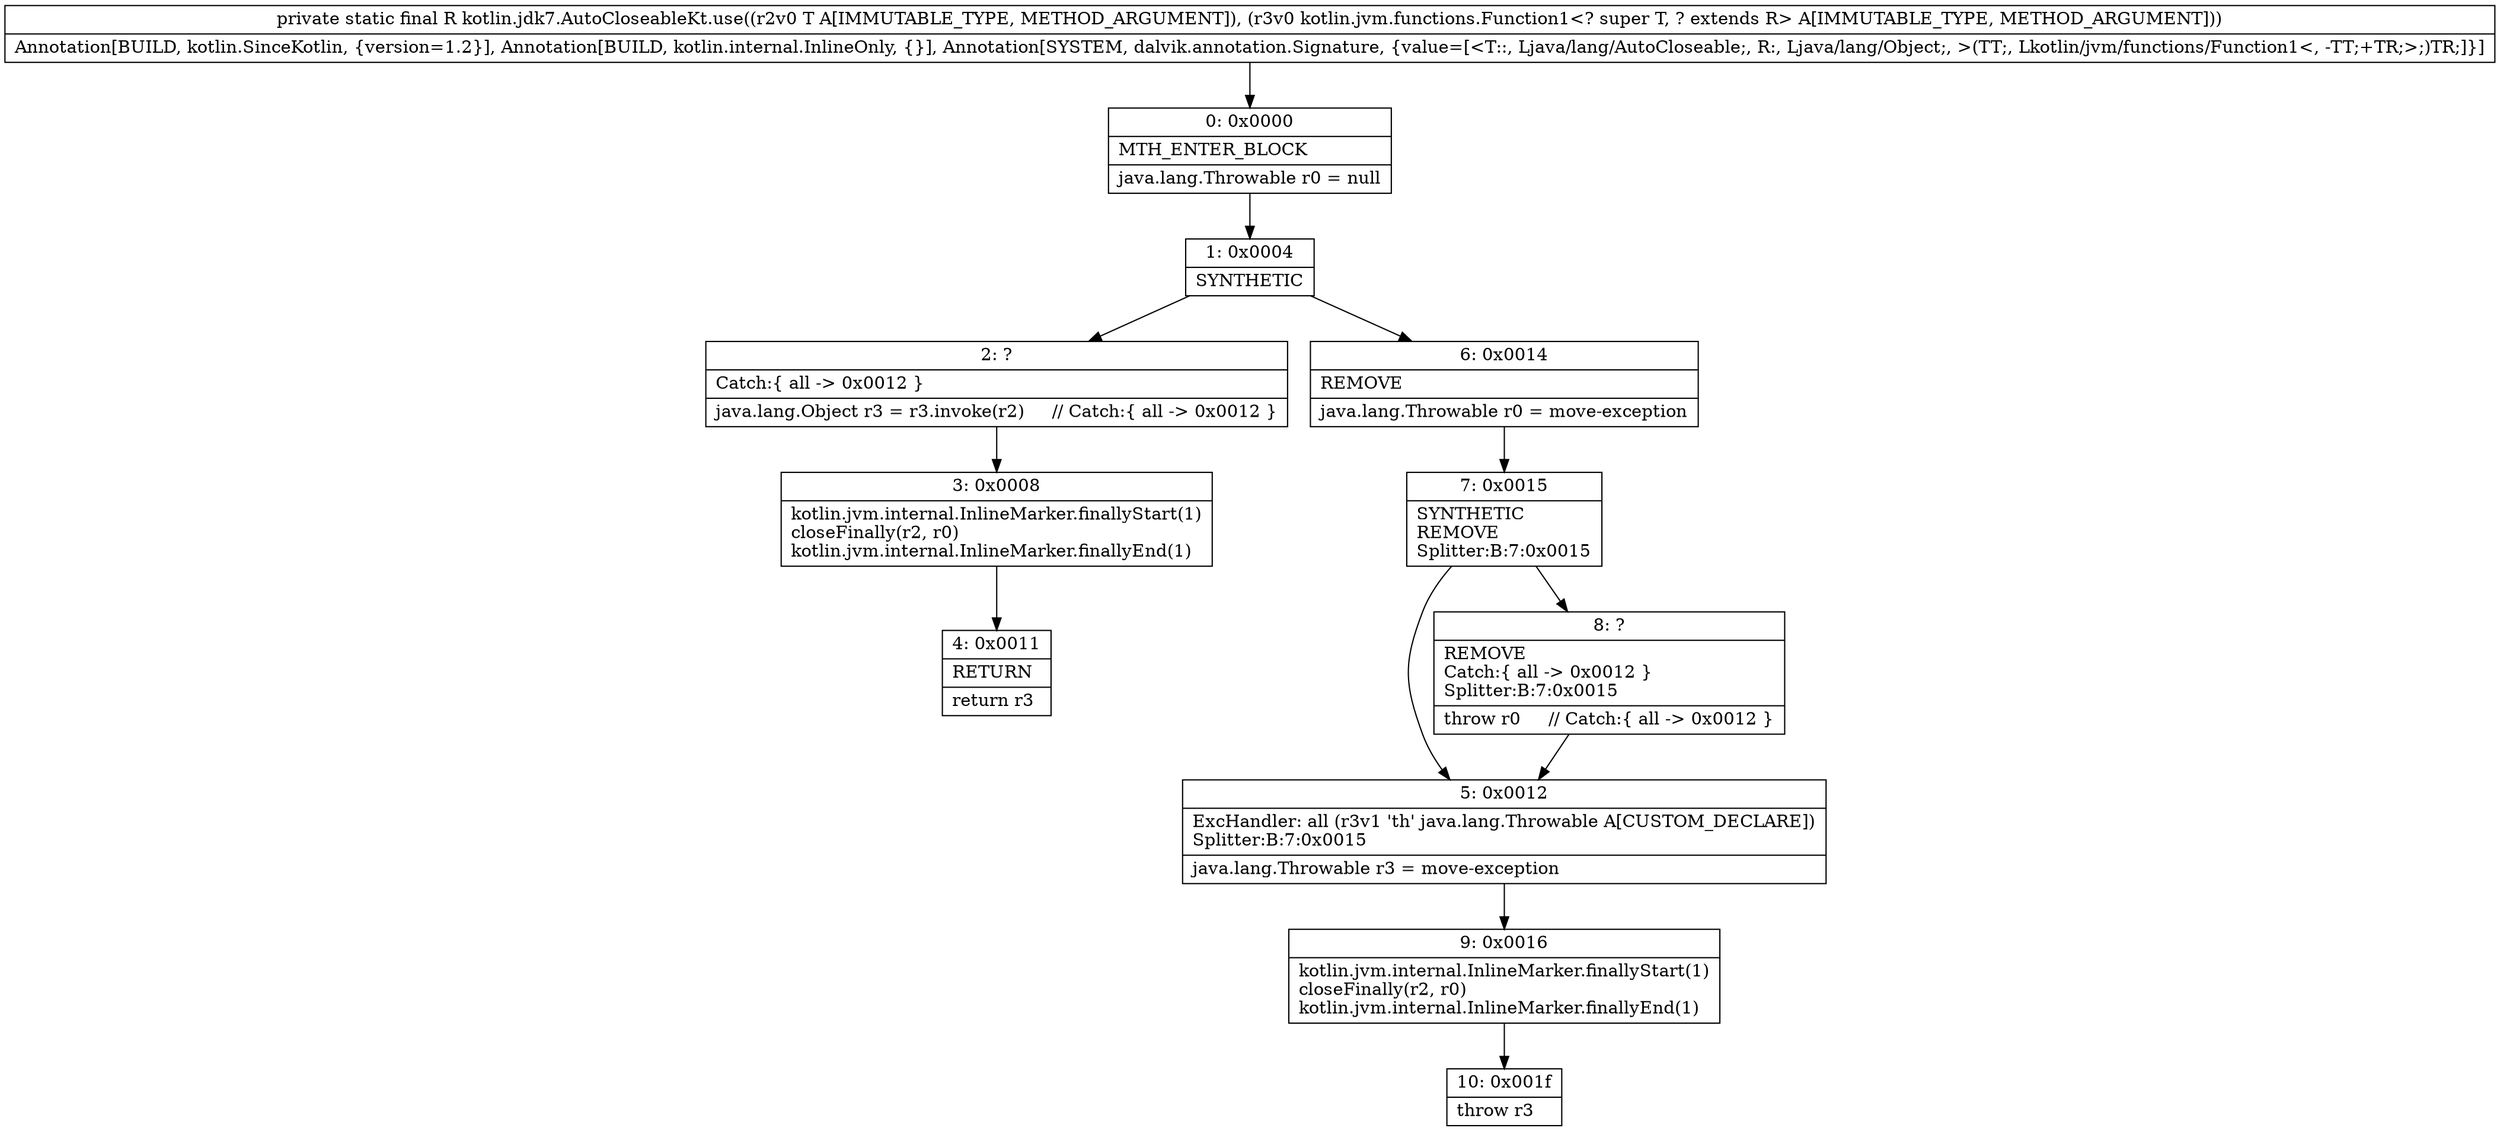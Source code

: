 digraph "CFG forkotlin.jdk7.AutoCloseableKt.use(Ljava\/lang\/AutoCloseable;Lkotlin\/jvm\/functions\/Function1;)Ljava\/lang\/Object;" {
Node_0 [shape=record,label="{0\:\ 0x0000|MTH_ENTER_BLOCK\l|java.lang.Throwable r0 = null\l}"];
Node_1 [shape=record,label="{1\:\ 0x0004|SYNTHETIC\l}"];
Node_2 [shape=record,label="{2\:\ ?|Catch:\{ all \-\> 0x0012 \}\l|java.lang.Object r3 = r3.invoke(r2)     \/\/ Catch:\{ all \-\> 0x0012 \}\l}"];
Node_3 [shape=record,label="{3\:\ 0x0008|kotlin.jvm.internal.InlineMarker.finallyStart(1)\lcloseFinally(r2, r0)\lkotlin.jvm.internal.InlineMarker.finallyEnd(1)\l}"];
Node_4 [shape=record,label="{4\:\ 0x0011|RETURN\l|return r3\l}"];
Node_5 [shape=record,label="{5\:\ 0x0012|ExcHandler: all (r3v1 'th' java.lang.Throwable A[CUSTOM_DECLARE])\lSplitter:B:7:0x0015\l|java.lang.Throwable r3 = move\-exception\l}"];
Node_6 [shape=record,label="{6\:\ 0x0014|REMOVE\l|java.lang.Throwable r0 = move\-exception\l}"];
Node_7 [shape=record,label="{7\:\ 0x0015|SYNTHETIC\lREMOVE\lSplitter:B:7:0x0015\l}"];
Node_8 [shape=record,label="{8\:\ ?|REMOVE\lCatch:\{ all \-\> 0x0012 \}\lSplitter:B:7:0x0015\l|throw r0     \/\/ Catch:\{ all \-\> 0x0012 \}\l}"];
Node_9 [shape=record,label="{9\:\ 0x0016|kotlin.jvm.internal.InlineMarker.finallyStart(1)\lcloseFinally(r2, r0)\lkotlin.jvm.internal.InlineMarker.finallyEnd(1)\l}"];
Node_10 [shape=record,label="{10\:\ 0x001f|throw r3\l}"];
MethodNode[shape=record,label="{private static final R kotlin.jdk7.AutoCloseableKt.use((r2v0 T A[IMMUTABLE_TYPE, METHOD_ARGUMENT]), (r3v0 kotlin.jvm.functions.Function1\<? super T, ? extends R\> A[IMMUTABLE_TYPE, METHOD_ARGUMENT]))  | Annotation[BUILD, kotlin.SinceKotlin, \{version=1.2\}], Annotation[BUILD, kotlin.internal.InlineOnly, \{\}], Annotation[SYSTEM, dalvik.annotation.Signature, \{value=[\<T::, Ljava\/lang\/AutoCloseable;, R:, Ljava\/lang\/Object;, \>(TT;, Lkotlin\/jvm\/functions\/Function1\<, \-TT;+TR;\>;)TR;]\}]\l}"];
MethodNode -> Node_0;
Node_0 -> Node_1;
Node_1 -> Node_2;
Node_1 -> Node_6;
Node_2 -> Node_3;
Node_3 -> Node_4;
Node_5 -> Node_9;
Node_6 -> Node_7;
Node_7 -> Node_8;
Node_7 -> Node_5;
Node_8 -> Node_5;
Node_9 -> Node_10;
}

